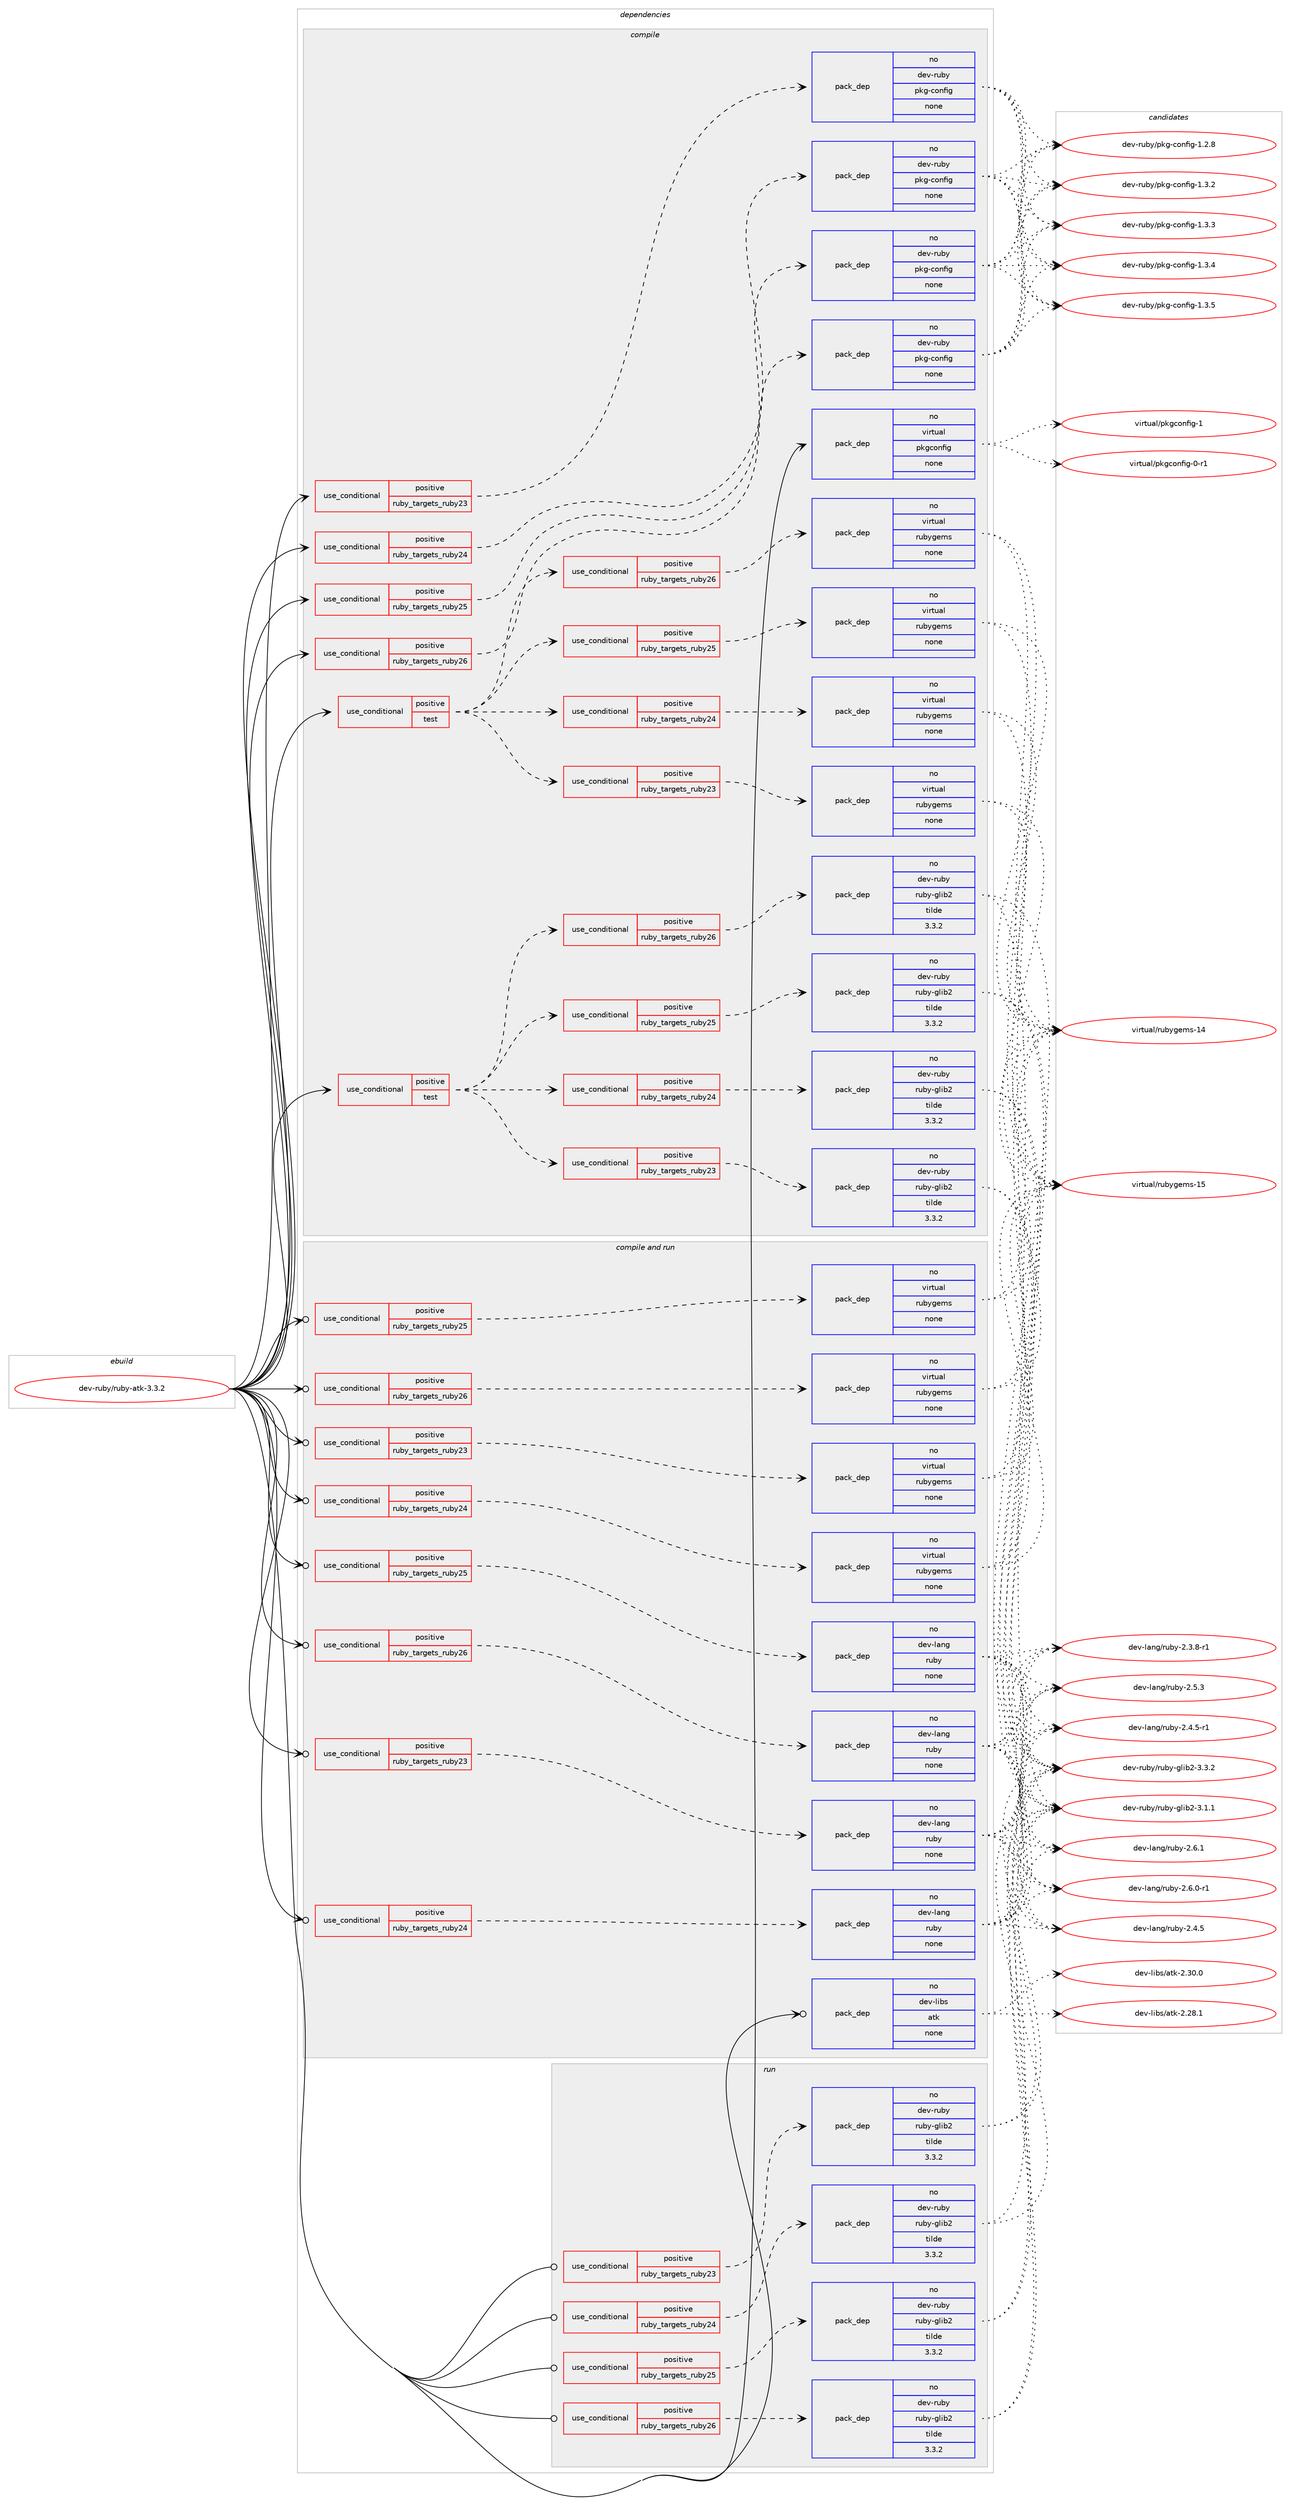 digraph prolog {

# *************
# Graph options
# *************

newrank=true;
concentrate=true;
compound=true;
graph [rankdir=LR,fontname=Helvetica,fontsize=10,ranksep=1.5];#, ranksep=2.5, nodesep=0.2];
edge  [arrowhead=vee];
node  [fontname=Helvetica,fontsize=10];

# **********
# The ebuild
# **********

subgraph cluster_leftcol {
color=gray;
rank=same;
label=<<i>ebuild</i>>;
id [label="dev-ruby/ruby-atk-3.3.2", color=red, width=4, href="../dev-ruby/ruby-atk-3.3.2.svg"];
}

# ****************
# The dependencies
# ****************

subgraph cluster_midcol {
color=gray;
label=<<i>dependencies</i>>;
subgraph cluster_compile {
fillcolor="#eeeeee";
style=filled;
label=<<i>compile</i>>;
subgraph cond414625 {
dependency1521849 [label=<<TABLE BORDER="0" CELLBORDER="1" CELLSPACING="0" CELLPADDING="4"><TR><TD ROWSPAN="3" CELLPADDING="10">use_conditional</TD></TR><TR><TD>positive</TD></TR><TR><TD>ruby_targets_ruby23</TD></TR></TABLE>>, shape=none, color=red];
subgraph pack1083718 {
dependency1521850 [label=<<TABLE BORDER="0" CELLBORDER="1" CELLSPACING="0" CELLPADDING="4" WIDTH="220"><TR><TD ROWSPAN="6" CELLPADDING="30">pack_dep</TD></TR><TR><TD WIDTH="110">no</TD></TR><TR><TD>dev-ruby</TD></TR><TR><TD>pkg-config</TD></TR><TR><TD>none</TD></TR><TR><TD></TD></TR></TABLE>>, shape=none, color=blue];
}
dependency1521849:e -> dependency1521850:w [weight=20,style="dashed",arrowhead="vee"];
}
id:e -> dependency1521849:w [weight=20,style="solid",arrowhead="vee"];
subgraph cond414626 {
dependency1521851 [label=<<TABLE BORDER="0" CELLBORDER="1" CELLSPACING="0" CELLPADDING="4"><TR><TD ROWSPAN="3" CELLPADDING="10">use_conditional</TD></TR><TR><TD>positive</TD></TR><TR><TD>ruby_targets_ruby24</TD></TR></TABLE>>, shape=none, color=red];
subgraph pack1083719 {
dependency1521852 [label=<<TABLE BORDER="0" CELLBORDER="1" CELLSPACING="0" CELLPADDING="4" WIDTH="220"><TR><TD ROWSPAN="6" CELLPADDING="30">pack_dep</TD></TR><TR><TD WIDTH="110">no</TD></TR><TR><TD>dev-ruby</TD></TR><TR><TD>pkg-config</TD></TR><TR><TD>none</TD></TR><TR><TD></TD></TR></TABLE>>, shape=none, color=blue];
}
dependency1521851:e -> dependency1521852:w [weight=20,style="dashed",arrowhead="vee"];
}
id:e -> dependency1521851:w [weight=20,style="solid",arrowhead="vee"];
subgraph cond414627 {
dependency1521853 [label=<<TABLE BORDER="0" CELLBORDER="1" CELLSPACING="0" CELLPADDING="4"><TR><TD ROWSPAN="3" CELLPADDING="10">use_conditional</TD></TR><TR><TD>positive</TD></TR><TR><TD>ruby_targets_ruby25</TD></TR></TABLE>>, shape=none, color=red];
subgraph pack1083720 {
dependency1521854 [label=<<TABLE BORDER="0" CELLBORDER="1" CELLSPACING="0" CELLPADDING="4" WIDTH="220"><TR><TD ROWSPAN="6" CELLPADDING="30">pack_dep</TD></TR><TR><TD WIDTH="110">no</TD></TR><TR><TD>dev-ruby</TD></TR><TR><TD>pkg-config</TD></TR><TR><TD>none</TD></TR><TR><TD></TD></TR></TABLE>>, shape=none, color=blue];
}
dependency1521853:e -> dependency1521854:w [weight=20,style="dashed",arrowhead="vee"];
}
id:e -> dependency1521853:w [weight=20,style="solid",arrowhead="vee"];
subgraph cond414628 {
dependency1521855 [label=<<TABLE BORDER="0" CELLBORDER="1" CELLSPACING="0" CELLPADDING="4"><TR><TD ROWSPAN="3" CELLPADDING="10">use_conditional</TD></TR><TR><TD>positive</TD></TR><TR><TD>ruby_targets_ruby26</TD></TR></TABLE>>, shape=none, color=red];
subgraph pack1083721 {
dependency1521856 [label=<<TABLE BORDER="0" CELLBORDER="1" CELLSPACING="0" CELLPADDING="4" WIDTH="220"><TR><TD ROWSPAN="6" CELLPADDING="30">pack_dep</TD></TR><TR><TD WIDTH="110">no</TD></TR><TR><TD>dev-ruby</TD></TR><TR><TD>pkg-config</TD></TR><TR><TD>none</TD></TR><TR><TD></TD></TR></TABLE>>, shape=none, color=blue];
}
dependency1521855:e -> dependency1521856:w [weight=20,style="dashed",arrowhead="vee"];
}
id:e -> dependency1521855:w [weight=20,style="solid",arrowhead="vee"];
subgraph cond414629 {
dependency1521857 [label=<<TABLE BORDER="0" CELLBORDER="1" CELLSPACING="0" CELLPADDING="4"><TR><TD ROWSPAN="3" CELLPADDING="10">use_conditional</TD></TR><TR><TD>positive</TD></TR><TR><TD>test</TD></TR></TABLE>>, shape=none, color=red];
subgraph cond414630 {
dependency1521858 [label=<<TABLE BORDER="0" CELLBORDER="1" CELLSPACING="0" CELLPADDING="4"><TR><TD ROWSPAN="3" CELLPADDING="10">use_conditional</TD></TR><TR><TD>positive</TD></TR><TR><TD>ruby_targets_ruby23</TD></TR></TABLE>>, shape=none, color=red];
subgraph pack1083722 {
dependency1521859 [label=<<TABLE BORDER="0" CELLBORDER="1" CELLSPACING="0" CELLPADDING="4" WIDTH="220"><TR><TD ROWSPAN="6" CELLPADDING="30">pack_dep</TD></TR><TR><TD WIDTH="110">no</TD></TR><TR><TD>dev-ruby</TD></TR><TR><TD>ruby-glib2</TD></TR><TR><TD>tilde</TD></TR><TR><TD>3.3.2</TD></TR></TABLE>>, shape=none, color=blue];
}
dependency1521858:e -> dependency1521859:w [weight=20,style="dashed",arrowhead="vee"];
}
dependency1521857:e -> dependency1521858:w [weight=20,style="dashed",arrowhead="vee"];
subgraph cond414631 {
dependency1521860 [label=<<TABLE BORDER="0" CELLBORDER="1" CELLSPACING="0" CELLPADDING="4"><TR><TD ROWSPAN="3" CELLPADDING="10">use_conditional</TD></TR><TR><TD>positive</TD></TR><TR><TD>ruby_targets_ruby24</TD></TR></TABLE>>, shape=none, color=red];
subgraph pack1083723 {
dependency1521861 [label=<<TABLE BORDER="0" CELLBORDER="1" CELLSPACING="0" CELLPADDING="4" WIDTH="220"><TR><TD ROWSPAN="6" CELLPADDING="30">pack_dep</TD></TR><TR><TD WIDTH="110">no</TD></TR><TR><TD>dev-ruby</TD></TR><TR><TD>ruby-glib2</TD></TR><TR><TD>tilde</TD></TR><TR><TD>3.3.2</TD></TR></TABLE>>, shape=none, color=blue];
}
dependency1521860:e -> dependency1521861:w [weight=20,style="dashed",arrowhead="vee"];
}
dependency1521857:e -> dependency1521860:w [weight=20,style="dashed",arrowhead="vee"];
subgraph cond414632 {
dependency1521862 [label=<<TABLE BORDER="0" CELLBORDER="1" CELLSPACING="0" CELLPADDING="4"><TR><TD ROWSPAN="3" CELLPADDING="10">use_conditional</TD></TR><TR><TD>positive</TD></TR><TR><TD>ruby_targets_ruby25</TD></TR></TABLE>>, shape=none, color=red];
subgraph pack1083724 {
dependency1521863 [label=<<TABLE BORDER="0" CELLBORDER="1" CELLSPACING="0" CELLPADDING="4" WIDTH="220"><TR><TD ROWSPAN="6" CELLPADDING="30">pack_dep</TD></TR><TR><TD WIDTH="110">no</TD></TR><TR><TD>dev-ruby</TD></TR><TR><TD>ruby-glib2</TD></TR><TR><TD>tilde</TD></TR><TR><TD>3.3.2</TD></TR></TABLE>>, shape=none, color=blue];
}
dependency1521862:e -> dependency1521863:w [weight=20,style="dashed",arrowhead="vee"];
}
dependency1521857:e -> dependency1521862:w [weight=20,style="dashed",arrowhead="vee"];
subgraph cond414633 {
dependency1521864 [label=<<TABLE BORDER="0" CELLBORDER="1" CELLSPACING="0" CELLPADDING="4"><TR><TD ROWSPAN="3" CELLPADDING="10">use_conditional</TD></TR><TR><TD>positive</TD></TR><TR><TD>ruby_targets_ruby26</TD></TR></TABLE>>, shape=none, color=red];
subgraph pack1083725 {
dependency1521865 [label=<<TABLE BORDER="0" CELLBORDER="1" CELLSPACING="0" CELLPADDING="4" WIDTH="220"><TR><TD ROWSPAN="6" CELLPADDING="30">pack_dep</TD></TR><TR><TD WIDTH="110">no</TD></TR><TR><TD>dev-ruby</TD></TR><TR><TD>ruby-glib2</TD></TR><TR><TD>tilde</TD></TR><TR><TD>3.3.2</TD></TR></TABLE>>, shape=none, color=blue];
}
dependency1521864:e -> dependency1521865:w [weight=20,style="dashed",arrowhead="vee"];
}
dependency1521857:e -> dependency1521864:w [weight=20,style="dashed",arrowhead="vee"];
}
id:e -> dependency1521857:w [weight=20,style="solid",arrowhead="vee"];
subgraph cond414634 {
dependency1521866 [label=<<TABLE BORDER="0" CELLBORDER="1" CELLSPACING="0" CELLPADDING="4"><TR><TD ROWSPAN="3" CELLPADDING="10">use_conditional</TD></TR><TR><TD>positive</TD></TR><TR><TD>test</TD></TR></TABLE>>, shape=none, color=red];
subgraph cond414635 {
dependency1521867 [label=<<TABLE BORDER="0" CELLBORDER="1" CELLSPACING="0" CELLPADDING="4"><TR><TD ROWSPAN="3" CELLPADDING="10">use_conditional</TD></TR><TR><TD>positive</TD></TR><TR><TD>ruby_targets_ruby23</TD></TR></TABLE>>, shape=none, color=red];
subgraph pack1083726 {
dependency1521868 [label=<<TABLE BORDER="0" CELLBORDER="1" CELLSPACING="0" CELLPADDING="4" WIDTH="220"><TR><TD ROWSPAN="6" CELLPADDING="30">pack_dep</TD></TR><TR><TD WIDTH="110">no</TD></TR><TR><TD>virtual</TD></TR><TR><TD>rubygems</TD></TR><TR><TD>none</TD></TR><TR><TD></TD></TR></TABLE>>, shape=none, color=blue];
}
dependency1521867:e -> dependency1521868:w [weight=20,style="dashed",arrowhead="vee"];
}
dependency1521866:e -> dependency1521867:w [weight=20,style="dashed",arrowhead="vee"];
subgraph cond414636 {
dependency1521869 [label=<<TABLE BORDER="0" CELLBORDER="1" CELLSPACING="0" CELLPADDING="4"><TR><TD ROWSPAN="3" CELLPADDING="10">use_conditional</TD></TR><TR><TD>positive</TD></TR><TR><TD>ruby_targets_ruby24</TD></TR></TABLE>>, shape=none, color=red];
subgraph pack1083727 {
dependency1521870 [label=<<TABLE BORDER="0" CELLBORDER="1" CELLSPACING="0" CELLPADDING="4" WIDTH="220"><TR><TD ROWSPAN="6" CELLPADDING="30">pack_dep</TD></TR><TR><TD WIDTH="110">no</TD></TR><TR><TD>virtual</TD></TR><TR><TD>rubygems</TD></TR><TR><TD>none</TD></TR><TR><TD></TD></TR></TABLE>>, shape=none, color=blue];
}
dependency1521869:e -> dependency1521870:w [weight=20,style="dashed",arrowhead="vee"];
}
dependency1521866:e -> dependency1521869:w [weight=20,style="dashed",arrowhead="vee"];
subgraph cond414637 {
dependency1521871 [label=<<TABLE BORDER="0" CELLBORDER="1" CELLSPACING="0" CELLPADDING="4"><TR><TD ROWSPAN="3" CELLPADDING="10">use_conditional</TD></TR><TR><TD>positive</TD></TR><TR><TD>ruby_targets_ruby25</TD></TR></TABLE>>, shape=none, color=red];
subgraph pack1083728 {
dependency1521872 [label=<<TABLE BORDER="0" CELLBORDER="1" CELLSPACING="0" CELLPADDING="4" WIDTH="220"><TR><TD ROWSPAN="6" CELLPADDING="30">pack_dep</TD></TR><TR><TD WIDTH="110">no</TD></TR><TR><TD>virtual</TD></TR><TR><TD>rubygems</TD></TR><TR><TD>none</TD></TR><TR><TD></TD></TR></TABLE>>, shape=none, color=blue];
}
dependency1521871:e -> dependency1521872:w [weight=20,style="dashed",arrowhead="vee"];
}
dependency1521866:e -> dependency1521871:w [weight=20,style="dashed",arrowhead="vee"];
subgraph cond414638 {
dependency1521873 [label=<<TABLE BORDER="0" CELLBORDER="1" CELLSPACING="0" CELLPADDING="4"><TR><TD ROWSPAN="3" CELLPADDING="10">use_conditional</TD></TR><TR><TD>positive</TD></TR><TR><TD>ruby_targets_ruby26</TD></TR></TABLE>>, shape=none, color=red];
subgraph pack1083729 {
dependency1521874 [label=<<TABLE BORDER="0" CELLBORDER="1" CELLSPACING="0" CELLPADDING="4" WIDTH="220"><TR><TD ROWSPAN="6" CELLPADDING="30">pack_dep</TD></TR><TR><TD WIDTH="110">no</TD></TR><TR><TD>virtual</TD></TR><TR><TD>rubygems</TD></TR><TR><TD>none</TD></TR><TR><TD></TD></TR></TABLE>>, shape=none, color=blue];
}
dependency1521873:e -> dependency1521874:w [weight=20,style="dashed",arrowhead="vee"];
}
dependency1521866:e -> dependency1521873:w [weight=20,style="dashed",arrowhead="vee"];
}
id:e -> dependency1521866:w [weight=20,style="solid",arrowhead="vee"];
subgraph pack1083730 {
dependency1521875 [label=<<TABLE BORDER="0" CELLBORDER="1" CELLSPACING="0" CELLPADDING="4" WIDTH="220"><TR><TD ROWSPAN="6" CELLPADDING="30">pack_dep</TD></TR><TR><TD WIDTH="110">no</TD></TR><TR><TD>virtual</TD></TR><TR><TD>pkgconfig</TD></TR><TR><TD>none</TD></TR><TR><TD></TD></TR></TABLE>>, shape=none, color=blue];
}
id:e -> dependency1521875:w [weight=20,style="solid",arrowhead="vee"];
}
subgraph cluster_compileandrun {
fillcolor="#eeeeee";
style=filled;
label=<<i>compile and run</i>>;
subgraph cond414639 {
dependency1521876 [label=<<TABLE BORDER="0" CELLBORDER="1" CELLSPACING="0" CELLPADDING="4"><TR><TD ROWSPAN="3" CELLPADDING="10">use_conditional</TD></TR><TR><TD>positive</TD></TR><TR><TD>ruby_targets_ruby23</TD></TR></TABLE>>, shape=none, color=red];
subgraph pack1083731 {
dependency1521877 [label=<<TABLE BORDER="0" CELLBORDER="1" CELLSPACING="0" CELLPADDING="4" WIDTH="220"><TR><TD ROWSPAN="6" CELLPADDING="30">pack_dep</TD></TR><TR><TD WIDTH="110">no</TD></TR><TR><TD>dev-lang</TD></TR><TR><TD>ruby</TD></TR><TR><TD>none</TD></TR><TR><TD></TD></TR></TABLE>>, shape=none, color=blue];
}
dependency1521876:e -> dependency1521877:w [weight=20,style="dashed",arrowhead="vee"];
}
id:e -> dependency1521876:w [weight=20,style="solid",arrowhead="odotvee"];
subgraph cond414640 {
dependency1521878 [label=<<TABLE BORDER="0" CELLBORDER="1" CELLSPACING="0" CELLPADDING="4"><TR><TD ROWSPAN="3" CELLPADDING="10">use_conditional</TD></TR><TR><TD>positive</TD></TR><TR><TD>ruby_targets_ruby23</TD></TR></TABLE>>, shape=none, color=red];
subgraph pack1083732 {
dependency1521879 [label=<<TABLE BORDER="0" CELLBORDER="1" CELLSPACING="0" CELLPADDING="4" WIDTH="220"><TR><TD ROWSPAN="6" CELLPADDING="30">pack_dep</TD></TR><TR><TD WIDTH="110">no</TD></TR><TR><TD>virtual</TD></TR><TR><TD>rubygems</TD></TR><TR><TD>none</TD></TR><TR><TD></TD></TR></TABLE>>, shape=none, color=blue];
}
dependency1521878:e -> dependency1521879:w [weight=20,style="dashed",arrowhead="vee"];
}
id:e -> dependency1521878:w [weight=20,style="solid",arrowhead="odotvee"];
subgraph cond414641 {
dependency1521880 [label=<<TABLE BORDER="0" CELLBORDER="1" CELLSPACING="0" CELLPADDING="4"><TR><TD ROWSPAN="3" CELLPADDING="10">use_conditional</TD></TR><TR><TD>positive</TD></TR><TR><TD>ruby_targets_ruby24</TD></TR></TABLE>>, shape=none, color=red];
subgraph pack1083733 {
dependency1521881 [label=<<TABLE BORDER="0" CELLBORDER="1" CELLSPACING="0" CELLPADDING="4" WIDTH="220"><TR><TD ROWSPAN="6" CELLPADDING="30">pack_dep</TD></TR><TR><TD WIDTH="110">no</TD></TR><TR><TD>dev-lang</TD></TR><TR><TD>ruby</TD></TR><TR><TD>none</TD></TR><TR><TD></TD></TR></TABLE>>, shape=none, color=blue];
}
dependency1521880:e -> dependency1521881:w [weight=20,style="dashed",arrowhead="vee"];
}
id:e -> dependency1521880:w [weight=20,style="solid",arrowhead="odotvee"];
subgraph cond414642 {
dependency1521882 [label=<<TABLE BORDER="0" CELLBORDER="1" CELLSPACING="0" CELLPADDING="4"><TR><TD ROWSPAN="3" CELLPADDING="10">use_conditional</TD></TR><TR><TD>positive</TD></TR><TR><TD>ruby_targets_ruby24</TD></TR></TABLE>>, shape=none, color=red];
subgraph pack1083734 {
dependency1521883 [label=<<TABLE BORDER="0" CELLBORDER="1" CELLSPACING="0" CELLPADDING="4" WIDTH="220"><TR><TD ROWSPAN="6" CELLPADDING="30">pack_dep</TD></TR><TR><TD WIDTH="110">no</TD></TR><TR><TD>virtual</TD></TR><TR><TD>rubygems</TD></TR><TR><TD>none</TD></TR><TR><TD></TD></TR></TABLE>>, shape=none, color=blue];
}
dependency1521882:e -> dependency1521883:w [weight=20,style="dashed",arrowhead="vee"];
}
id:e -> dependency1521882:w [weight=20,style="solid",arrowhead="odotvee"];
subgraph cond414643 {
dependency1521884 [label=<<TABLE BORDER="0" CELLBORDER="1" CELLSPACING="0" CELLPADDING="4"><TR><TD ROWSPAN="3" CELLPADDING="10">use_conditional</TD></TR><TR><TD>positive</TD></TR><TR><TD>ruby_targets_ruby25</TD></TR></TABLE>>, shape=none, color=red];
subgraph pack1083735 {
dependency1521885 [label=<<TABLE BORDER="0" CELLBORDER="1" CELLSPACING="0" CELLPADDING="4" WIDTH="220"><TR><TD ROWSPAN="6" CELLPADDING="30">pack_dep</TD></TR><TR><TD WIDTH="110">no</TD></TR><TR><TD>dev-lang</TD></TR><TR><TD>ruby</TD></TR><TR><TD>none</TD></TR><TR><TD></TD></TR></TABLE>>, shape=none, color=blue];
}
dependency1521884:e -> dependency1521885:w [weight=20,style="dashed",arrowhead="vee"];
}
id:e -> dependency1521884:w [weight=20,style="solid",arrowhead="odotvee"];
subgraph cond414644 {
dependency1521886 [label=<<TABLE BORDER="0" CELLBORDER="1" CELLSPACING="0" CELLPADDING="4"><TR><TD ROWSPAN="3" CELLPADDING="10">use_conditional</TD></TR><TR><TD>positive</TD></TR><TR><TD>ruby_targets_ruby25</TD></TR></TABLE>>, shape=none, color=red];
subgraph pack1083736 {
dependency1521887 [label=<<TABLE BORDER="0" CELLBORDER="1" CELLSPACING="0" CELLPADDING="4" WIDTH="220"><TR><TD ROWSPAN="6" CELLPADDING="30">pack_dep</TD></TR><TR><TD WIDTH="110">no</TD></TR><TR><TD>virtual</TD></TR><TR><TD>rubygems</TD></TR><TR><TD>none</TD></TR><TR><TD></TD></TR></TABLE>>, shape=none, color=blue];
}
dependency1521886:e -> dependency1521887:w [weight=20,style="dashed",arrowhead="vee"];
}
id:e -> dependency1521886:w [weight=20,style="solid",arrowhead="odotvee"];
subgraph cond414645 {
dependency1521888 [label=<<TABLE BORDER="0" CELLBORDER="1" CELLSPACING="0" CELLPADDING="4"><TR><TD ROWSPAN="3" CELLPADDING="10">use_conditional</TD></TR><TR><TD>positive</TD></TR><TR><TD>ruby_targets_ruby26</TD></TR></TABLE>>, shape=none, color=red];
subgraph pack1083737 {
dependency1521889 [label=<<TABLE BORDER="0" CELLBORDER="1" CELLSPACING="0" CELLPADDING="4" WIDTH="220"><TR><TD ROWSPAN="6" CELLPADDING="30">pack_dep</TD></TR><TR><TD WIDTH="110">no</TD></TR><TR><TD>dev-lang</TD></TR><TR><TD>ruby</TD></TR><TR><TD>none</TD></TR><TR><TD></TD></TR></TABLE>>, shape=none, color=blue];
}
dependency1521888:e -> dependency1521889:w [weight=20,style="dashed",arrowhead="vee"];
}
id:e -> dependency1521888:w [weight=20,style="solid",arrowhead="odotvee"];
subgraph cond414646 {
dependency1521890 [label=<<TABLE BORDER="0" CELLBORDER="1" CELLSPACING="0" CELLPADDING="4"><TR><TD ROWSPAN="3" CELLPADDING="10">use_conditional</TD></TR><TR><TD>positive</TD></TR><TR><TD>ruby_targets_ruby26</TD></TR></TABLE>>, shape=none, color=red];
subgraph pack1083738 {
dependency1521891 [label=<<TABLE BORDER="0" CELLBORDER="1" CELLSPACING="0" CELLPADDING="4" WIDTH="220"><TR><TD ROWSPAN="6" CELLPADDING="30">pack_dep</TD></TR><TR><TD WIDTH="110">no</TD></TR><TR><TD>virtual</TD></TR><TR><TD>rubygems</TD></TR><TR><TD>none</TD></TR><TR><TD></TD></TR></TABLE>>, shape=none, color=blue];
}
dependency1521890:e -> dependency1521891:w [weight=20,style="dashed",arrowhead="vee"];
}
id:e -> dependency1521890:w [weight=20,style="solid",arrowhead="odotvee"];
subgraph pack1083739 {
dependency1521892 [label=<<TABLE BORDER="0" CELLBORDER="1" CELLSPACING="0" CELLPADDING="4" WIDTH="220"><TR><TD ROWSPAN="6" CELLPADDING="30">pack_dep</TD></TR><TR><TD WIDTH="110">no</TD></TR><TR><TD>dev-libs</TD></TR><TR><TD>atk</TD></TR><TR><TD>none</TD></TR><TR><TD></TD></TR></TABLE>>, shape=none, color=blue];
}
id:e -> dependency1521892:w [weight=20,style="solid",arrowhead="odotvee"];
}
subgraph cluster_run {
fillcolor="#eeeeee";
style=filled;
label=<<i>run</i>>;
subgraph cond414647 {
dependency1521893 [label=<<TABLE BORDER="0" CELLBORDER="1" CELLSPACING="0" CELLPADDING="4"><TR><TD ROWSPAN="3" CELLPADDING="10">use_conditional</TD></TR><TR><TD>positive</TD></TR><TR><TD>ruby_targets_ruby23</TD></TR></TABLE>>, shape=none, color=red];
subgraph pack1083740 {
dependency1521894 [label=<<TABLE BORDER="0" CELLBORDER="1" CELLSPACING="0" CELLPADDING="4" WIDTH="220"><TR><TD ROWSPAN="6" CELLPADDING="30">pack_dep</TD></TR><TR><TD WIDTH="110">no</TD></TR><TR><TD>dev-ruby</TD></TR><TR><TD>ruby-glib2</TD></TR><TR><TD>tilde</TD></TR><TR><TD>3.3.2</TD></TR></TABLE>>, shape=none, color=blue];
}
dependency1521893:e -> dependency1521894:w [weight=20,style="dashed",arrowhead="vee"];
}
id:e -> dependency1521893:w [weight=20,style="solid",arrowhead="odot"];
subgraph cond414648 {
dependency1521895 [label=<<TABLE BORDER="0" CELLBORDER="1" CELLSPACING="0" CELLPADDING="4"><TR><TD ROWSPAN="3" CELLPADDING="10">use_conditional</TD></TR><TR><TD>positive</TD></TR><TR><TD>ruby_targets_ruby24</TD></TR></TABLE>>, shape=none, color=red];
subgraph pack1083741 {
dependency1521896 [label=<<TABLE BORDER="0" CELLBORDER="1" CELLSPACING="0" CELLPADDING="4" WIDTH="220"><TR><TD ROWSPAN="6" CELLPADDING="30">pack_dep</TD></TR><TR><TD WIDTH="110">no</TD></TR><TR><TD>dev-ruby</TD></TR><TR><TD>ruby-glib2</TD></TR><TR><TD>tilde</TD></TR><TR><TD>3.3.2</TD></TR></TABLE>>, shape=none, color=blue];
}
dependency1521895:e -> dependency1521896:w [weight=20,style="dashed",arrowhead="vee"];
}
id:e -> dependency1521895:w [weight=20,style="solid",arrowhead="odot"];
subgraph cond414649 {
dependency1521897 [label=<<TABLE BORDER="0" CELLBORDER="1" CELLSPACING="0" CELLPADDING="4"><TR><TD ROWSPAN="3" CELLPADDING="10">use_conditional</TD></TR><TR><TD>positive</TD></TR><TR><TD>ruby_targets_ruby25</TD></TR></TABLE>>, shape=none, color=red];
subgraph pack1083742 {
dependency1521898 [label=<<TABLE BORDER="0" CELLBORDER="1" CELLSPACING="0" CELLPADDING="4" WIDTH="220"><TR><TD ROWSPAN="6" CELLPADDING="30">pack_dep</TD></TR><TR><TD WIDTH="110">no</TD></TR><TR><TD>dev-ruby</TD></TR><TR><TD>ruby-glib2</TD></TR><TR><TD>tilde</TD></TR><TR><TD>3.3.2</TD></TR></TABLE>>, shape=none, color=blue];
}
dependency1521897:e -> dependency1521898:w [weight=20,style="dashed",arrowhead="vee"];
}
id:e -> dependency1521897:w [weight=20,style="solid",arrowhead="odot"];
subgraph cond414650 {
dependency1521899 [label=<<TABLE BORDER="0" CELLBORDER="1" CELLSPACING="0" CELLPADDING="4"><TR><TD ROWSPAN="3" CELLPADDING="10">use_conditional</TD></TR><TR><TD>positive</TD></TR><TR><TD>ruby_targets_ruby26</TD></TR></TABLE>>, shape=none, color=red];
subgraph pack1083743 {
dependency1521900 [label=<<TABLE BORDER="0" CELLBORDER="1" CELLSPACING="0" CELLPADDING="4" WIDTH="220"><TR><TD ROWSPAN="6" CELLPADDING="30">pack_dep</TD></TR><TR><TD WIDTH="110">no</TD></TR><TR><TD>dev-ruby</TD></TR><TR><TD>ruby-glib2</TD></TR><TR><TD>tilde</TD></TR><TR><TD>3.3.2</TD></TR></TABLE>>, shape=none, color=blue];
}
dependency1521899:e -> dependency1521900:w [weight=20,style="dashed",arrowhead="vee"];
}
id:e -> dependency1521899:w [weight=20,style="solid",arrowhead="odot"];
}
}

# **************
# The candidates
# **************

subgraph cluster_choices {
rank=same;
color=gray;
label=<<i>candidates</i>>;

subgraph choice1083718 {
color=black;
nodesep=1;
choice1001011184511411798121471121071034599111110102105103454946504656 [label="dev-ruby/pkg-config-1.2.8", color=red, width=4,href="../dev-ruby/pkg-config-1.2.8.svg"];
choice1001011184511411798121471121071034599111110102105103454946514650 [label="dev-ruby/pkg-config-1.3.2", color=red, width=4,href="../dev-ruby/pkg-config-1.3.2.svg"];
choice1001011184511411798121471121071034599111110102105103454946514651 [label="dev-ruby/pkg-config-1.3.3", color=red, width=4,href="../dev-ruby/pkg-config-1.3.3.svg"];
choice1001011184511411798121471121071034599111110102105103454946514652 [label="dev-ruby/pkg-config-1.3.4", color=red, width=4,href="../dev-ruby/pkg-config-1.3.4.svg"];
choice1001011184511411798121471121071034599111110102105103454946514653 [label="dev-ruby/pkg-config-1.3.5", color=red, width=4,href="../dev-ruby/pkg-config-1.3.5.svg"];
dependency1521850:e -> choice1001011184511411798121471121071034599111110102105103454946504656:w [style=dotted,weight="100"];
dependency1521850:e -> choice1001011184511411798121471121071034599111110102105103454946514650:w [style=dotted,weight="100"];
dependency1521850:e -> choice1001011184511411798121471121071034599111110102105103454946514651:w [style=dotted,weight="100"];
dependency1521850:e -> choice1001011184511411798121471121071034599111110102105103454946514652:w [style=dotted,weight="100"];
dependency1521850:e -> choice1001011184511411798121471121071034599111110102105103454946514653:w [style=dotted,weight="100"];
}
subgraph choice1083719 {
color=black;
nodesep=1;
choice1001011184511411798121471121071034599111110102105103454946504656 [label="dev-ruby/pkg-config-1.2.8", color=red, width=4,href="../dev-ruby/pkg-config-1.2.8.svg"];
choice1001011184511411798121471121071034599111110102105103454946514650 [label="dev-ruby/pkg-config-1.3.2", color=red, width=4,href="../dev-ruby/pkg-config-1.3.2.svg"];
choice1001011184511411798121471121071034599111110102105103454946514651 [label="dev-ruby/pkg-config-1.3.3", color=red, width=4,href="../dev-ruby/pkg-config-1.3.3.svg"];
choice1001011184511411798121471121071034599111110102105103454946514652 [label="dev-ruby/pkg-config-1.3.4", color=red, width=4,href="../dev-ruby/pkg-config-1.3.4.svg"];
choice1001011184511411798121471121071034599111110102105103454946514653 [label="dev-ruby/pkg-config-1.3.5", color=red, width=4,href="../dev-ruby/pkg-config-1.3.5.svg"];
dependency1521852:e -> choice1001011184511411798121471121071034599111110102105103454946504656:w [style=dotted,weight="100"];
dependency1521852:e -> choice1001011184511411798121471121071034599111110102105103454946514650:w [style=dotted,weight="100"];
dependency1521852:e -> choice1001011184511411798121471121071034599111110102105103454946514651:w [style=dotted,weight="100"];
dependency1521852:e -> choice1001011184511411798121471121071034599111110102105103454946514652:w [style=dotted,weight="100"];
dependency1521852:e -> choice1001011184511411798121471121071034599111110102105103454946514653:w [style=dotted,weight="100"];
}
subgraph choice1083720 {
color=black;
nodesep=1;
choice1001011184511411798121471121071034599111110102105103454946504656 [label="dev-ruby/pkg-config-1.2.8", color=red, width=4,href="../dev-ruby/pkg-config-1.2.8.svg"];
choice1001011184511411798121471121071034599111110102105103454946514650 [label="dev-ruby/pkg-config-1.3.2", color=red, width=4,href="../dev-ruby/pkg-config-1.3.2.svg"];
choice1001011184511411798121471121071034599111110102105103454946514651 [label="dev-ruby/pkg-config-1.3.3", color=red, width=4,href="../dev-ruby/pkg-config-1.3.3.svg"];
choice1001011184511411798121471121071034599111110102105103454946514652 [label="dev-ruby/pkg-config-1.3.4", color=red, width=4,href="../dev-ruby/pkg-config-1.3.4.svg"];
choice1001011184511411798121471121071034599111110102105103454946514653 [label="dev-ruby/pkg-config-1.3.5", color=red, width=4,href="../dev-ruby/pkg-config-1.3.5.svg"];
dependency1521854:e -> choice1001011184511411798121471121071034599111110102105103454946504656:w [style=dotted,weight="100"];
dependency1521854:e -> choice1001011184511411798121471121071034599111110102105103454946514650:w [style=dotted,weight="100"];
dependency1521854:e -> choice1001011184511411798121471121071034599111110102105103454946514651:w [style=dotted,weight="100"];
dependency1521854:e -> choice1001011184511411798121471121071034599111110102105103454946514652:w [style=dotted,weight="100"];
dependency1521854:e -> choice1001011184511411798121471121071034599111110102105103454946514653:w [style=dotted,weight="100"];
}
subgraph choice1083721 {
color=black;
nodesep=1;
choice1001011184511411798121471121071034599111110102105103454946504656 [label="dev-ruby/pkg-config-1.2.8", color=red, width=4,href="../dev-ruby/pkg-config-1.2.8.svg"];
choice1001011184511411798121471121071034599111110102105103454946514650 [label="dev-ruby/pkg-config-1.3.2", color=red, width=4,href="../dev-ruby/pkg-config-1.3.2.svg"];
choice1001011184511411798121471121071034599111110102105103454946514651 [label="dev-ruby/pkg-config-1.3.3", color=red, width=4,href="../dev-ruby/pkg-config-1.3.3.svg"];
choice1001011184511411798121471121071034599111110102105103454946514652 [label="dev-ruby/pkg-config-1.3.4", color=red, width=4,href="../dev-ruby/pkg-config-1.3.4.svg"];
choice1001011184511411798121471121071034599111110102105103454946514653 [label="dev-ruby/pkg-config-1.3.5", color=red, width=4,href="../dev-ruby/pkg-config-1.3.5.svg"];
dependency1521856:e -> choice1001011184511411798121471121071034599111110102105103454946504656:w [style=dotted,weight="100"];
dependency1521856:e -> choice1001011184511411798121471121071034599111110102105103454946514650:w [style=dotted,weight="100"];
dependency1521856:e -> choice1001011184511411798121471121071034599111110102105103454946514651:w [style=dotted,weight="100"];
dependency1521856:e -> choice1001011184511411798121471121071034599111110102105103454946514652:w [style=dotted,weight="100"];
dependency1521856:e -> choice1001011184511411798121471121071034599111110102105103454946514653:w [style=dotted,weight="100"];
}
subgraph choice1083722 {
color=black;
nodesep=1;
choice10010111845114117981214711411798121451031081059850455146494649 [label="dev-ruby/ruby-glib2-3.1.1", color=red, width=4,href="../dev-ruby/ruby-glib2-3.1.1.svg"];
choice10010111845114117981214711411798121451031081059850455146514650 [label="dev-ruby/ruby-glib2-3.3.2", color=red, width=4,href="../dev-ruby/ruby-glib2-3.3.2.svg"];
dependency1521859:e -> choice10010111845114117981214711411798121451031081059850455146494649:w [style=dotted,weight="100"];
dependency1521859:e -> choice10010111845114117981214711411798121451031081059850455146514650:w [style=dotted,weight="100"];
}
subgraph choice1083723 {
color=black;
nodesep=1;
choice10010111845114117981214711411798121451031081059850455146494649 [label="dev-ruby/ruby-glib2-3.1.1", color=red, width=4,href="../dev-ruby/ruby-glib2-3.1.1.svg"];
choice10010111845114117981214711411798121451031081059850455146514650 [label="dev-ruby/ruby-glib2-3.3.2", color=red, width=4,href="../dev-ruby/ruby-glib2-3.3.2.svg"];
dependency1521861:e -> choice10010111845114117981214711411798121451031081059850455146494649:w [style=dotted,weight="100"];
dependency1521861:e -> choice10010111845114117981214711411798121451031081059850455146514650:w [style=dotted,weight="100"];
}
subgraph choice1083724 {
color=black;
nodesep=1;
choice10010111845114117981214711411798121451031081059850455146494649 [label="dev-ruby/ruby-glib2-3.1.1", color=red, width=4,href="../dev-ruby/ruby-glib2-3.1.1.svg"];
choice10010111845114117981214711411798121451031081059850455146514650 [label="dev-ruby/ruby-glib2-3.3.2", color=red, width=4,href="../dev-ruby/ruby-glib2-3.3.2.svg"];
dependency1521863:e -> choice10010111845114117981214711411798121451031081059850455146494649:w [style=dotted,weight="100"];
dependency1521863:e -> choice10010111845114117981214711411798121451031081059850455146514650:w [style=dotted,weight="100"];
}
subgraph choice1083725 {
color=black;
nodesep=1;
choice10010111845114117981214711411798121451031081059850455146494649 [label="dev-ruby/ruby-glib2-3.1.1", color=red, width=4,href="../dev-ruby/ruby-glib2-3.1.1.svg"];
choice10010111845114117981214711411798121451031081059850455146514650 [label="dev-ruby/ruby-glib2-3.3.2", color=red, width=4,href="../dev-ruby/ruby-glib2-3.3.2.svg"];
dependency1521865:e -> choice10010111845114117981214711411798121451031081059850455146494649:w [style=dotted,weight="100"];
dependency1521865:e -> choice10010111845114117981214711411798121451031081059850455146514650:w [style=dotted,weight="100"];
}
subgraph choice1083726 {
color=black;
nodesep=1;
choice118105114116117971084711411798121103101109115454952 [label="virtual/rubygems-14", color=red, width=4,href="../virtual/rubygems-14.svg"];
choice118105114116117971084711411798121103101109115454953 [label="virtual/rubygems-15", color=red, width=4,href="../virtual/rubygems-15.svg"];
dependency1521868:e -> choice118105114116117971084711411798121103101109115454952:w [style=dotted,weight="100"];
dependency1521868:e -> choice118105114116117971084711411798121103101109115454953:w [style=dotted,weight="100"];
}
subgraph choice1083727 {
color=black;
nodesep=1;
choice118105114116117971084711411798121103101109115454952 [label="virtual/rubygems-14", color=red, width=4,href="../virtual/rubygems-14.svg"];
choice118105114116117971084711411798121103101109115454953 [label="virtual/rubygems-15", color=red, width=4,href="../virtual/rubygems-15.svg"];
dependency1521870:e -> choice118105114116117971084711411798121103101109115454952:w [style=dotted,weight="100"];
dependency1521870:e -> choice118105114116117971084711411798121103101109115454953:w [style=dotted,weight="100"];
}
subgraph choice1083728 {
color=black;
nodesep=1;
choice118105114116117971084711411798121103101109115454952 [label="virtual/rubygems-14", color=red, width=4,href="../virtual/rubygems-14.svg"];
choice118105114116117971084711411798121103101109115454953 [label="virtual/rubygems-15", color=red, width=4,href="../virtual/rubygems-15.svg"];
dependency1521872:e -> choice118105114116117971084711411798121103101109115454952:w [style=dotted,weight="100"];
dependency1521872:e -> choice118105114116117971084711411798121103101109115454953:w [style=dotted,weight="100"];
}
subgraph choice1083729 {
color=black;
nodesep=1;
choice118105114116117971084711411798121103101109115454952 [label="virtual/rubygems-14", color=red, width=4,href="../virtual/rubygems-14.svg"];
choice118105114116117971084711411798121103101109115454953 [label="virtual/rubygems-15", color=red, width=4,href="../virtual/rubygems-15.svg"];
dependency1521874:e -> choice118105114116117971084711411798121103101109115454952:w [style=dotted,weight="100"];
dependency1521874:e -> choice118105114116117971084711411798121103101109115454953:w [style=dotted,weight="100"];
}
subgraph choice1083730 {
color=black;
nodesep=1;
choice11810511411611797108471121071039911111010210510345484511449 [label="virtual/pkgconfig-0-r1", color=red, width=4,href="../virtual/pkgconfig-0-r1.svg"];
choice1181051141161179710847112107103991111101021051034549 [label="virtual/pkgconfig-1", color=red, width=4,href="../virtual/pkgconfig-1.svg"];
dependency1521875:e -> choice11810511411611797108471121071039911111010210510345484511449:w [style=dotted,weight="100"];
dependency1521875:e -> choice1181051141161179710847112107103991111101021051034549:w [style=dotted,weight="100"];
}
subgraph choice1083731 {
color=black;
nodesep=1;
choice100101118451089711010347114117981214550465146564511449 [label="dev-lang/ruby-2.3.8-r1", color=red, width=4,href="../dev-lang/ruby-2.3.8-r1.svg"];
choice10010111845108971101034711411798121455046524653 [label="dev-lang/ruby-2.4.5", color=red, width=4,href="../dev-lang/ruby-2.4.5.svg"];
choice100101118451089711010347114117981214550465246534511449 [label="dev-lang/ruby-2.4.5-r1", color=red, width=4,href="../dev-lang/ruby-2.4.5-r1.svg"];
choice10010111845108971101034711411798121455046534651 [label="dev-lang/ruby-2.5.3", color=red, width=4,href="../dev-lang/ruby-2.5.3.svg"];
choice100101118451089711010347114117981214550465446484511449 [label="dev-lang/ruby-2.6.0-r1", color=red, width=4,href="../dev-lang/ruby-2.6.0-r1.svg"];
choice10010111845108971101034711411798121455046544649 [label="dev-lang/ruby-2.6.1", color=red, width=4,href="../dev-lang/ruby-2.6.1.svg"];
dependency1521877:e -> choice100101118451089711010347114117981214550465146564511449:w [style=dotted,weight="100"];
dependency1521877:e -> choice10010111845108971101034711411798121455046524653:w [style=dotted,weight="100"];
dependency1521877:e -> choice100101118451089711010347114117981214550465246534511449:w [style=dotted,weight="100"];
dependency1521877:e -> choice10010111845108971101034711411798121455046534651:w [style=dotted,weight="100"];
dependency1521877:e -> choice100101118451089711010347114117981214550465446484511449:w [style=dotted,weight="100"];
dependency1521877:e -> choice10010111845108971101034711411798121455046544649:w [style=dotted,weight="100"];
}
subgraph choice1083732 {
color=black;
nodesep=1;
choice118105114116117971084711411798121103101109115454952 [label="virtual/rubygems-14", color=red, width=4,href="../virtual/rubygems-14.svg"];
choice118105114116117971084711411798121103101109115454953 [label="virtual/rubygems-15", color=red, width=4,href="../virtual/rubygems-15.svg"];
dependency1521879:e -> choice118105114116117971084711411798121103101109115454952:w [style=dotted,weight="100"];
dependency1521879:e -> choice118105114116117971084711411798121103101109115454953:w [style=dotted,weight="100"];
}
subgraph choice1083733 {
color=black;
nodesep=1;
choice100101118451089711010347114117981214550465146564511449 [label="dev-lang/ruby-2.3.8-r1", color=red, width=4,href="../dev-lang/ruby-2.3.8-r1.svg"];
choice10010111845108971101034711411798121455046524653 [label="dev-lang/ruby-2.4.5", color=red, width=4,href="../dev-lang/ruby-2.4.5.svg"];
choice100101118451089711010347114117981214550465246534511449 [label="dev-lang/ruby-2.4.5-r1", color=red, width=4,href="../dev-lang/ruby-2.4.5-r1.svg"];
choice10010111845108971101034711411798121455046534651 [label="dev-lang/ruby-2.5.3", color=red, width=4,href="../dev-lang/ruby-2.5.3.svg"];
choice100101118451089711010347114117981214550465446484511449 [label="dev-lang/ruby-2.6.0-r1", color=red, width=4,href="../dev-lang/ruby-2.6.0-r1.svg"];
choice10010111845108971101034711411798121455046544649 [label="dev-lang/ruby-2.6.1", color=red, width=4,href="../dev-lang/ruby-2.6.1.svg"];
dependency1521881:e -> choice100101118451089711010347114117981214550465146564511449:w [style=dotted,weight="100"];
dependency1521881:e -> choice10010111845108971101034711411798121455046524653:w [style=dotted,weight="100"];
dependency1521881:e -> choice100101118451089711010347114117981214550465246534511449:w [style=dotted,weight="100"];
dependency1521881:e -> choice10010111845108971101034711411798121455046534651:w [style=dotted,weight="100"];
dependency1521881:e -> choice100101118451089711010347114117981214550465446484511449:w [style=dotted,weight="100"];
dependency1521881:e -> choice10010111845108971101034711411798121455046544649:w [style=dotted,weight="100"];
}
subgraph choice1083734 {
color=black;
nodesep=1;
choice118105114116117971084711411798121103101109115454952 [label="virtual/rubygems-14", color=red, width=4,href="../virtual/rubygems-14.svg"];
choice118105114116117971084711411798121103101109115454953 [label="virtual/rubygems-15", color=red, width=4,href="../virtual/rubygems-15.svg"];
dependency1521883:e -> choice118105114116117971084711411798121103101109115454952:w [style=dotted,weight="100"];
dependency1521883:e -> choice118105114116117971084711411798121103101109115454953:w [style=dotted,weight="100"];
}
subgraph choice1083735 {
color=black;
nodesep=1;
choice100101118451089711010347114117981214550465146564511449 [label="dev-lang/ruby-2.3.8-r1", color=red, width=4,href="../dev-lang/ruby-2.3.8-r1.svg"];
choice10010111845108971101034711411798121455046524653 [label="dev-lang/ruby-2.4.5", color=red, width=4,href="../dev-lang/ruby-2.4.5.svg"];
choice100101118451089711010347114117981214550465246534511449 [label="dev-lang/ruby-2.4.5-r1", color=red, width=4,href="../dev-lang/ruby-2.4.5-r1.svg"];
choice10010111845108971101034711411798121455046534651 [label="dev-lang/ruby-2.5.3", color=red, width=4,href="../dev-lang/ruby-2.5.3.svg"];
choice100101118451089711010347114117981214550465446484511449 [label="dev-lang/ruby-2.6.0-r1", color=red, width=4,href="../dev-lang/ruby-2.6.0-r1.svg"];
choice10010111845108971101034711411798121455046544649 [label="dev-lang/ruby-2.6.1", color=red, width=4,href="../dev-lang/ruby-2.6.1.svg"];
dependency1521885:e -> choice100101118451089711010347114117981214550465146564511449:w [style=dotted,weight="100"];
dependency1521885:e -> choice10010111845108971101034711411798121455046524653:w [style=dotted,weight="100"];
dependency1521885:e -> choice100101118451089711010347114117981214550465246534511449:w [style=dotted,weight="100"];
dependency1521885:e -> choice10010111845108971101034711411798121455046534651:w [style=dotted,weight="100"];
dependency1521885:e -> choice100101118451089711010347114117981214550465446484511449:w [style=dotted,weight="100"];
dependency1521885:e -> choice10010111845108971101034711411798121455046544649:w [style=dotted,weight="100"];
}
subgraph choice1083736 {
color=black;
nodesep=1;
choice118105114116117971084711411798121103101109115454952 [label="virtual/rubygems-14", color=red, width=4,href="../virtual/rubygems-14.svg"];
choice118105114116117971084711411798121103101109115454953 [label="virtual/rubygems-15", color=red, width=4,href="../virtual/rubygems-15.svg"];
dependency1521887:e -> choice118105114116117971084711411798121103101109115454952:w [style=dotted,weight="100"];
dependency1521887:e -> choice118105114116117971084711411798121103101109115454953:w [style=dotted,weight="100"];
}
subgraph choice1083737 {
color=black;
nodesep=1;
choice100101118451089711010347114117981214550465146564511449 [label="dev-lang/ruby-2.3.8-r1", color=red, width=4,href="../dev-lang/ruby-2.3.8-r1.svg"];
choice10010111845108971101034711411798121455046524653 [label="dev-lang/ruby-2.4.5", color=red, width=4,href="../dev-lang/ruby-2.4.5.svg"];
choice100101118451089711010347114117981214550465246534511449 [label="dev-lang/ruby-2.4.5-r1", color=red, width=4,href="../dev-lang/ruby-2.4.5-r1.svg"];
choice10010111845108971101034711411798121455046534651 [label="dev-lang/ruby-2.5.3", color=red, width=4,href="../dev-lang/ruby-2.5.3.svg"];
choice100101118451089711010347114117981214550465446484511449 [label="dev-lang/ruby-2.6.0-r1", color=red, width=4,href="../dev-lang/ruby-2.6.0-r1.svg"];
choice10010111845108971101034711411798121455046544649 [label="dev-lang/ruby-2.6.1", color=red, width=4,href="../dev-lang/ruby-2.6.1.svg"];
dependency1521889:e -> choice100101118451089711010347114117981214550465146564511449:w [style=dotted,weight="100"];
dependency1521889:e -> choice10010111845108971101034711411798121455046524653:w [style=dotted,weight="100"];
dependency1521889:e -> choice100101118451089711010347114117981214550465246534511449:w [style=dotted,weight="100"];
dependency1521889:e -> choice10010111845108971101034711411798121455046534651:w [style=dotted,weight="100"];
dependency1521889:e -> choice100101118451089711010347114117981214550465446484511449:w [style=dotted,weight="100"];
dependency1521889:e -> choice10010111845108971101034711411798121455046544649:w [style=dotted,weight="100"];
}
subgraph choice1083738 {
color=black;
nodesep=1;
choice118105114116117971084711411798121103101109115454952 [label="virtual/rubygems-14", color=red, width=4,href="../virtual/rubygems-14.svg"];
choice118105114116117971084711411798121103101109115454953 [label="virtual/rubygems-15", color=red, width=4,href="../virtual/rubygems-15.svg"];
dependency1521891:e -> choice118105114116117971084711411798121103101109115454952:w [style=dotted,weight="100"];
dependency1521891:e -> choice118105114116117971084711411798121103101109115454953:w [style=dotted,weight="100"];
}
subgraph choice1083739 {
color=black;
nodesep=1;
choice1001011184510810598115479711610745504650564649 [label="dev-libs/atk-2.28.1", color=red, width=4,href="../dev-libs/atk-2.28.1.svg"];
choice1001011184510810598115479711610745504651484648 [label="dev-libs/atk-2.30.0", color=red, width=4,href="../dev-libs/atk-2.30.0.svg"];
dependency1521892:e -> choice1001011184510810598115479711610745504650564649:w [style=dotted,weight="100"];
dependency1521892:e -> choice1001011184510810598115479711610745504651484648:w [style=dotted,weight="100"];
}
subgraph choice1083740 {
color=black;
nodesep=1;
choice10010111845114117981214711411798121451031081059850455146494649 [label="dev-ruby/ruby-glib2-3.1.1", color=red, width=4,href="../dev-ruby/ruby-glib2-3.1.1.svg"];
choice10010111845114117981214711411798121451031081059850455146514650 [label="dev-ruby/ruby-glib2-3.3.2", color=red, width=4,href="../dev-ruby/ruby-glib2-3.3.2.svg"];
dependency1521894:e -> choice10010111845114117981214711411798121451031081059850455146494649:w [style=dotted,weight="100"];
dependency1521894:e -> choice10010111845114117981214711411798121451031081059850455146514650:w [style=dotted,weight="100"];
}
subgraph choice1083741 {
color=black;
nodesep=1;
choice10010111845114117981214711411798121451031081059850455146494649 [label="dev-ruby/ruby-glib2-3.1.1", color=red, width=4,href="../dev-ruby/ruby-glib2-3.1.1.svg"];
choice10010111845114117981214711411798121451031081059850455146514650 [label="dev-ruby/ruby-glib2-3.3.2", color=red, width=4,href="../dev-ruby/ruby-glib2-3.3.2.svg"];
dependency1521896:e -> choice10010111845114117981214711411798121451031081059850455146494649:w [style=dotted,weight="100"];
dependency1521896:e -> choice10010111845114117981214711411798121451031081059850455146514650:w [style=dotted,weight="100"];
}
subgraph choice1083742 {
color=black;
nodesep=1;
choice10010111845114117981214711411798121451031081059850455146494649 [label="dev-ruby/ruby-glib2-3.1.1", color=red, width=4,href="../dev-ruby/ruby-glib2-3.1.1.svg"];
choice10010111845114117981214711411798121451031081059850455146514650 [label="dev-ruby/ruby-glib2-3.3.2", color=red, width=4,href="../dev-ruby/ruby-glib2-3.3.2.svg"];
dependency1521898:e -> choice10010111845114117981214711411798121451031081059850455146494649:w [style=dotted,weight="100"];
dependency1521898:e -> choice10010111845114117981214711411798121451031081059850455146514650:w [style=dotted,weight="100"];
}
subgraph choice1083743 {
color=black;
nodesep=1;
choice10010111845114117981214711411798121451031081059850455146494649 [label="dev-ruby/ruby-glib2-3.1.1", color=red, width=4,href="../dev-ruby/ruby-glib2-3.1.1.svg"];
choice10010111845114117981214711411798121451031081059850455146514650 [label="dev-ruby/ruby-glib2-3.3.2", color=red, width=4,href="../dev-ruby/ruby-glib2-3.3.2.svg"];
dependency1521900:e -> choice10010111845114117981214711411798121451031081059850455146494649:w [style=dotted,weight="100"];
dependency1521900:e -> choice10010111845114117981214711411798121451031081059850455146514650:w [style=dotted,weight="100"];
}
}

}
